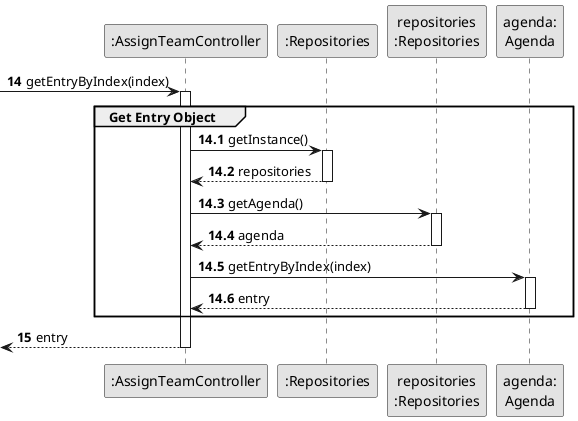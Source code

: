 @startuml
skinparam monochrome true
skinparam packageStyle rectangle
skinparam shadowing false

autonumber

'hide footbox

participant ":AssignTeamController" as CTRL
participant ":Repositories" as REP
participant "repositories\n:Repositories" as REPS
participant "agenda:\nAgenda" as agenda

autonumber 14

 -> CTRL : getEntryByIndex(index)
autonumber 14.1
activate CTRL
    group Get Entry Object

            CTRL -> REP: getInstance()
            activate REP

            REP --> CTRL: repositories
            deactivate REP

            CTRL -> REPS: getAgenda()
            activate REPS

            REPS --> CTRL: agenda
            deactivate REPS

            CTRL -> agenda: getEntryByIndex(index)
            activate agenda

            agenda --> CTRL: entry
            deactivate agenda

    end
    autonumber 15
    <-- CTRL  : entry
deactivate CTRL

@enduml